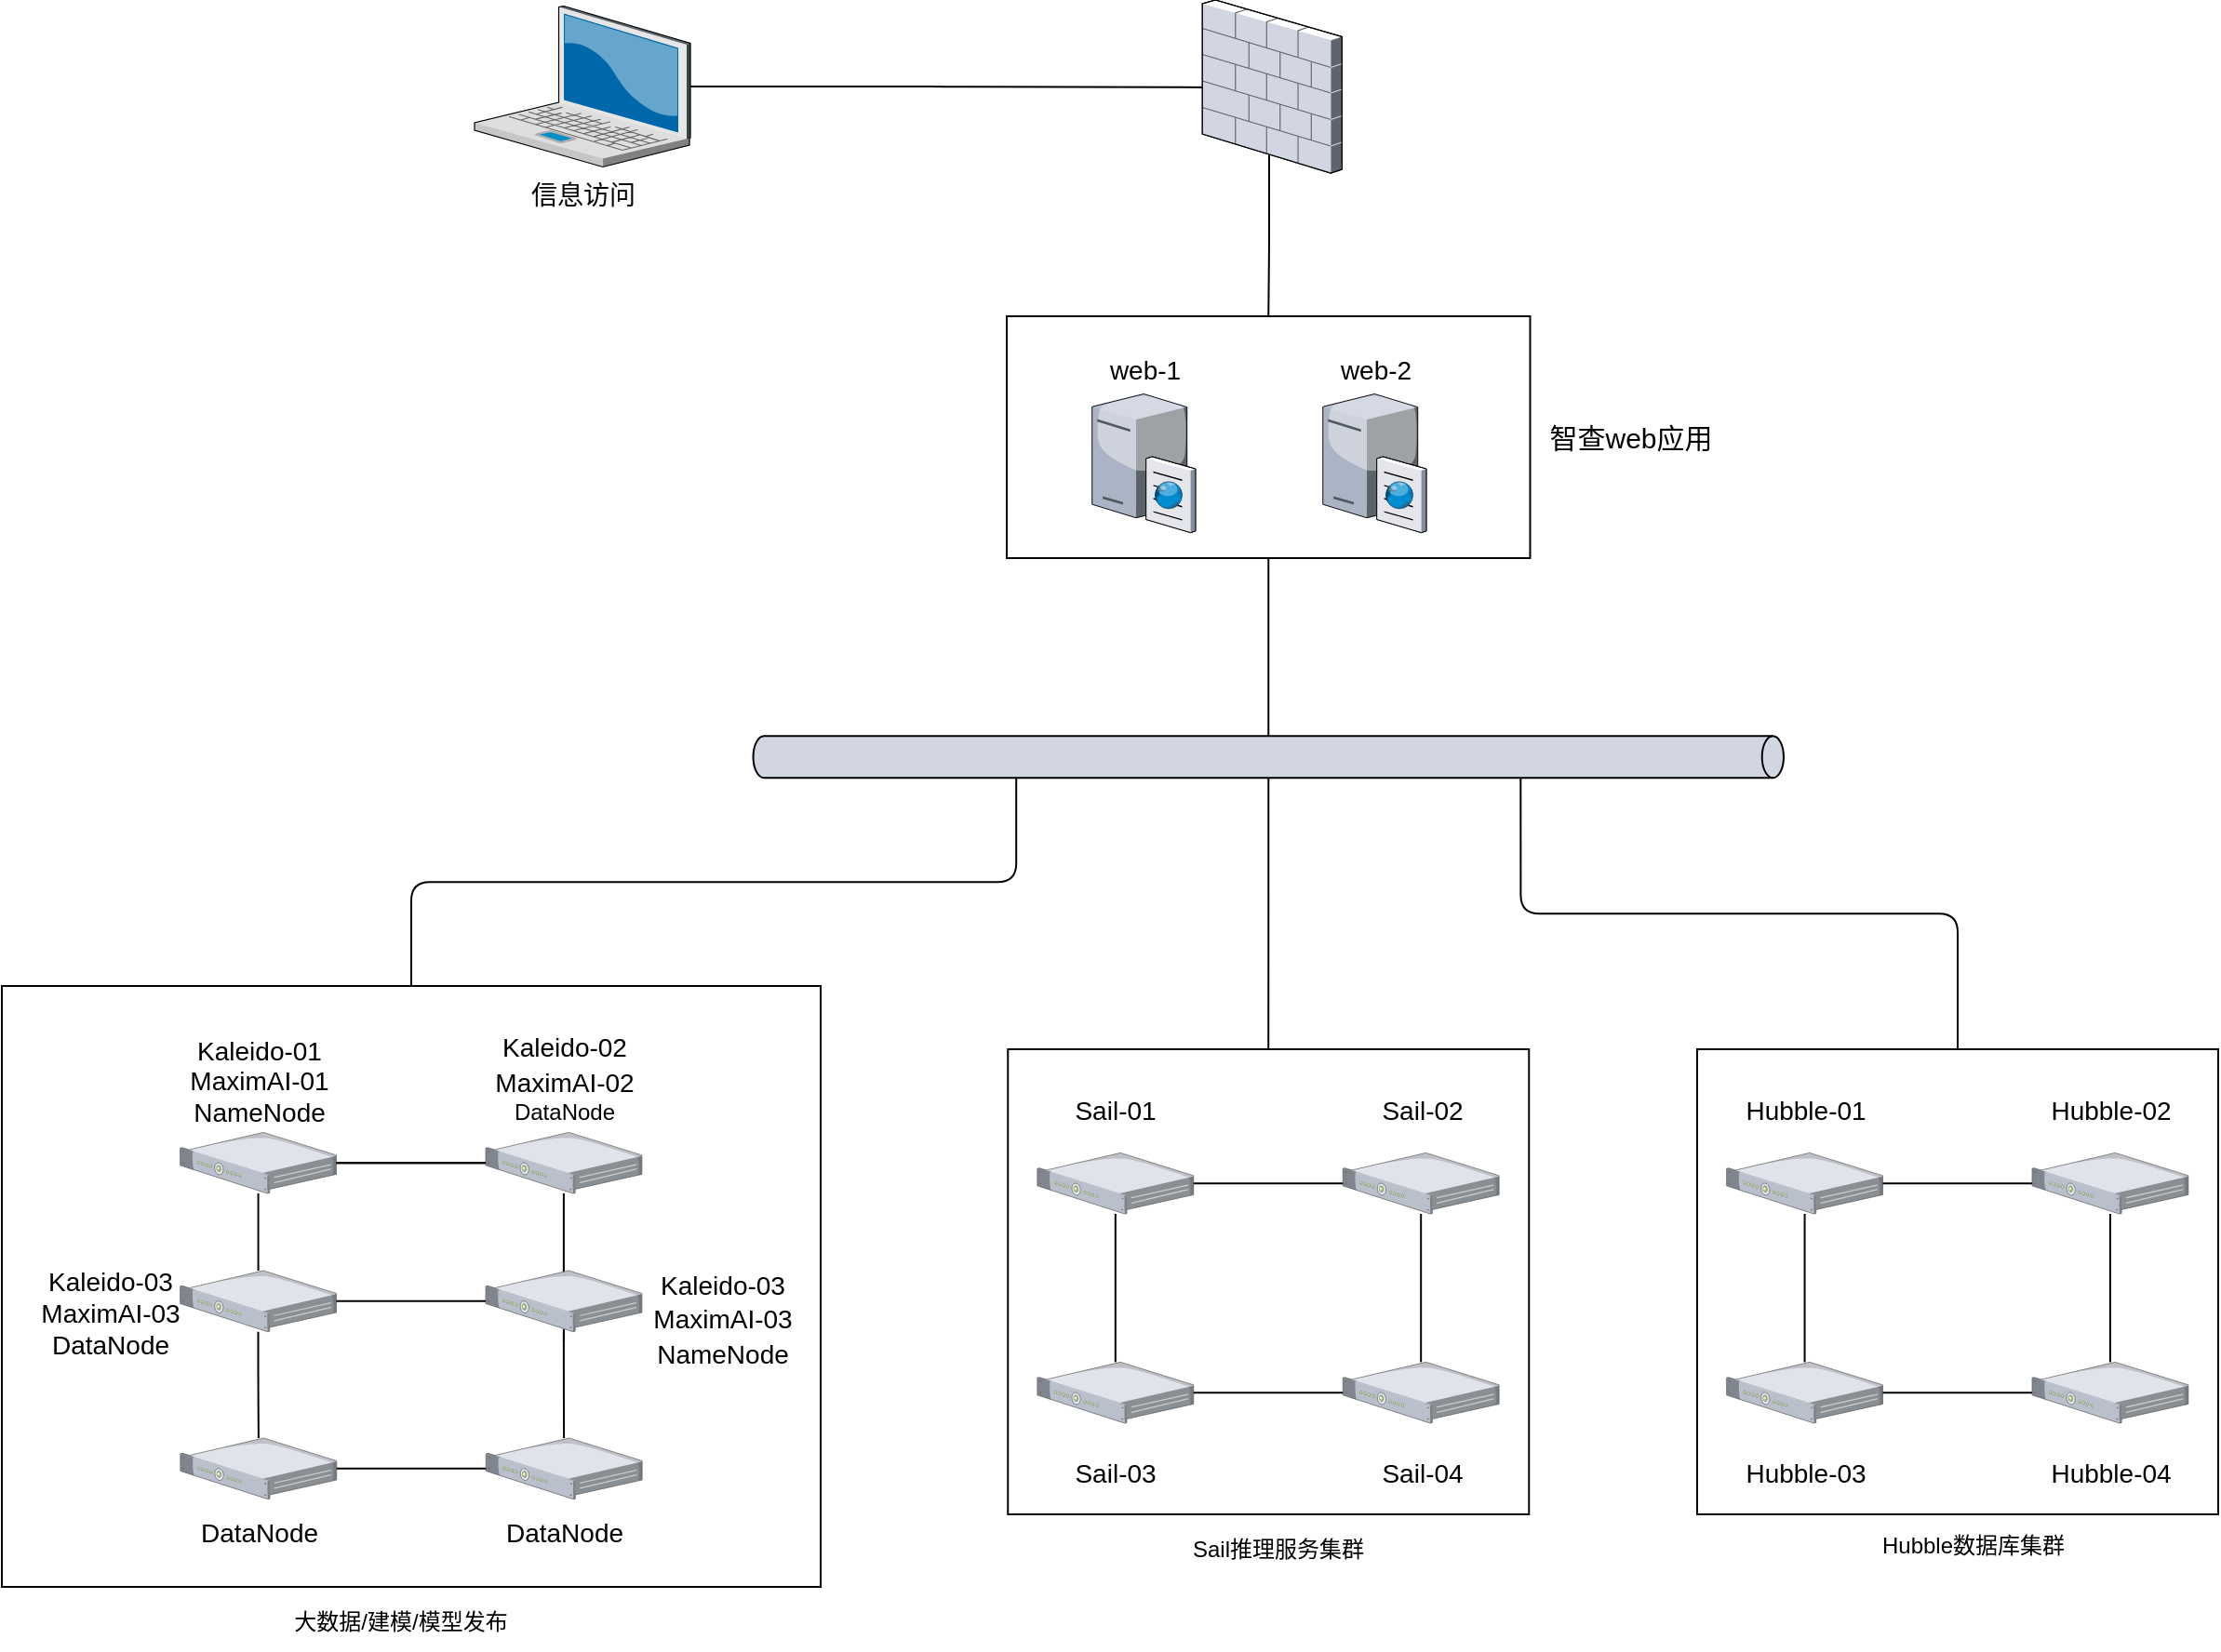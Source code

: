 <mxfile version="16.6.3" type="github">
  <diagram name="Page-1" id="e3a06f82-3646-2815-327d-82caf3d4e204">
    <mxGraphModel dx="1406" dy="755" grid="0" gridSize="10" guides="1" tooltips="1" connect="1" arrows="1" fold="1" page="1" pageScale="1.5" pageWidth="1169" pageHeight="826" background="none" math="0" shadow="0">
      <root>
        <mxCell id="0" style=";html=1;" />
        <mxCell id="1" style=";html=1;" parent="0" />
        <mxCell id="W6fJpK6H0EL8F6D3os2s-2" style="edgeStyle=orthogonalEdgeStyle;orthogonalLoop=1;jettySize=auto;html=1;entryX=0.08;entryY=0.505;entryDx=0;entryDy=0;entryPerimeter=0;endArrow=none;endFill=0;" parent="1" source="6a7d8f32e03d9370-2" target="6a7d8f32e03d9370-17" edge="1">
          <mxGeometry relative="1" as="geometry" />
        </mxCell>
        <mxCell id="6a7d8f32e03d9370-2" value="信息访问" style="verticalLabelPosition=bottom;aspect=fixed;html=1;verticalAlign=top;strokeColor=none;shape=mxgraph.citrix.laptop_2;fontSize=14;" parent="1" vertex="1">
          <mxGeometry x="364.0" y="73.25" width="116" height="86.5" as="geometry" />
        </mxCell>
        <mxCell id="W6fJpK6H0EL8F6D3os2s-1" value="" style="edgeStyle=orthogonalEdgeStyle;orthogonalLoop=1;jettySize=auto;html=1;entryX=0.5;entryY=0;entryDx=0;entryDy=0;endArrow=none;endFill=0;exitX=0.478;exitY=0.753;exitDx=0;exitDy=0;exitPerimeter=0;" parent="1" source="6a7d8f32e03d9370-17" target="TddsiLiBOiZgONE5JxTx-70" edge="1">
          <mxGeometry relative="1" as="geometry" />
        </mxCell>
        <mxCell id="6a7d8f32e03d9370-17" value="" style="verticalLabelPosition=bottom;aspect=fixed;html=1;verticalAlign=top;strokeColor=none;shape=mxgraph.citrix.firewall;fontSize=14;" parent="1" vertex="1">
          <mxGeometry x="755.13" y="70" width="75" height="93" as="geometry" />
        </mxCell>
        <mxCell id="W6fJpK6H0EL8F6D3os2s-14" style="edgeStyle=orthogonalEdgeStyle;orthogonalLoop=1;jettySize=auto;html=1;fontFamily=Helvetica;endArrow=none;endFill=0;" parent="1" source="TddsiLiBOiZgONE5JxTx-21" target="TddsiLiBOiZgONE5JxTx-50" edge="1">
          <mxGeometry relative="1" as="geometry" />
        </mxCell>
        <mxCell id="W6fJpK6H0EL8F6D3os2s-15" style="edgeStyle=orthogonalEdgeStyle;orthogonalLoop=1;jettySize=auto;html=1;exitX=1;exitY=0;exitDx=0;exitDy=412.401;exitPerimeter=0;entryX=0.5;entryY=0;entryDx=0;entryDy=0;fontFamily=Helvetica;endArrow=none;endFill=0;" parent="1" source="TddsiLiBOiZgONE5JxTx-21" target="TddsiLiBOiZgONE5JxTx-60" edge="1">
          <mxGeometry relative="1" as="geometry" />
        </mxCell>
        <mxCell id="W6fJpK6H0EL8F6D3os2s-16" style="edgeStyle=orthogonalEdgeStyle;orthogonalLoop=1;jettySize=auto;html=1;exitX=1;exitY=0;exitDx=0;exitDy=141.349;exitPerimeter=0;fontFamily=Helvetica;endArrow=none;endFill=0;" parent="1" source="TddsiLiBOiZgONE5JxTx-21" target="TddsiLiBOiZgONE5JxTx-33" edge="1">
          <mxGeometry relative="1" as="geometry" />
        </mxCell>
        <mxCell id="TddsiLiBOiZgONE5JxTx-21" value="" style="shape=cylinder3;whiteSpace=wrap;html=1;boundedLbl=1;backgroundOutline=1;size=5.824;rotation=90;labelBackgroundColor=none;fillColor=#d2d6e2;" parent="1" vertex="1">
          <mxGeometry x="779.38" y="200" width="22.5" height="553.75" as="geometry" />
        </mxCell>
        <mxCell id="TddsiLiBOiZgONE5JxTx-48" value="" style="group;" parent="1" vertex="1" connectable="0">
          <mxGeometry x="1021" y="634" width="280" height="250" as="geometry" />
        </mxCell>
        <mxCell id="TddsiLiBOiZgONE5JxTx-33" value="" style="whiteSpace=wrap;html=1;" parent="TddsiLiBOiZgONE5JxTx-48" vertex="1">
          <mxGeometry width="280" height="250" as="geometry" />
        </mxCell>
        <mxCell id="TddsiLiBOiZgONE5JxTx-34" value="&lt;p class=&quot;MsoNormal&quot;&gt;&lt;span style=&quot;font-size: 10.5pt&quot;&gt;Hubble-01&lt;/span&gt;&lt;/p&gt;" style="verticalLabelPosition=top;aspect=fixed;html=1;verticalAlign=bottom;strokeColor=none;align=center;outlineConnect=0;shape=mxgraph.citrix.1u_2u_server;labelPosition=center;" parent="TddsiLiBOiZgONE5JxTx-48" vertex="1">
          <mxGeometry x="15.822" y="55.691" width="83.925" height="32.813" as="geometry" />
        </mxCell>
        <mxCell id="TddsiLiBOiZgONE5JxTx-35" value="&lt;p class=&quot;MsoNormal&quot;&gt;&lt;span style=&quot;font-size: 10.5pt&quot;&gt;Hubble-02&lt;/span&gt;&lt;/p&gt;" style="verticalLabelPosition=top;aspect=fixed;html=1;verticalAlign=bottom;strokeColor=none;align=center;outlineConnect=0;shape=mxgraph.citrix.1u_2u_server;labelPosition=center;" parent="TddsiLiBOiZgONE5JxTx-48" vertex="1">
          <mxGeometry x="179.999" y="55.691" width="83.925" height="32.813" as="geometry" />
        </mxCell>
        <mxCell id="TddsiLiBOiZgONE5JxTx-36" value="" style="edgeStyle=orthogonalEdgeStyle;orthogonalLoop=1;jettySize=auto;html=1;endArrow=none;endFill=0;" parent="TddsiLiBOiZgONE5JxTx-48" source="TddsiLiBOiZgONE5JxTx-34" target="TddsiLiBOiZgONE5JxTx-35" edge="1">
          <mxGeometry relative="1" as="geometry" />
        </mxCell>
        <mxCell id="TddsiLiBOiZgONE5JxTx-37" value="&lt;p class=&quot;MsoNormal&quot;&gt;&lt;span style=&quot;font-size: 10.5pt&quot;&gt;Hubble-03&lt;/span&gt;&lt;/p&gt;" style="verticalLabelPosition=bottom;aspect=fixed;html=1;verticalAlign=top;strokeColor=none;align=center;outlineConnect=0;shape=mxgraph.citrix.1u_2u_server;" parent="TddsiLiBOiZgONE5JxTx-48" vertex="1">
          <mxGeometry x="15.822" y="168.184" width="83.925" height="32.813" as="geometry" />
        </mxCell>
        <mxCell id="TddsiLiBOiZgONE5JxTx-38" value="&lt;p class=&quot;MsoNormal&quot;&gt;&lt;span style=&quot;font-size: 10.5pt&quot;&gt;Hubble-04&lt;/span&gt;&lt;/p&gt;" style="verticalLabelPosition=bottom;aspect=fixed;html=1;verticalAlign=top;strokeColor=none;align=center;outlineConnect=0;shape=mxgraph.citrix.1u_2u_server;" parent="TddsiLiBOiZgONE5JxTx-48" vertex="1">
          <mxGeometry x="179.999" y="168.184" width="83.925" height="32.813" as="geometry" />
        </mxCell>
        <mxCell id="TddsiLiBOiZgONE5JxTx-39" value="" style="edgeStyle=orthogonalEdgeStyle;orthogonalLoop=1;jettySize=auto;html=1;endArrow=none;endFill=0;" parent="TddsiLiBOiZgONE5JxTx-48" source="TddsiLiBOiZgONE5JxTx-35" target="TddsiLiBOiZgONE5JxTx-38" edge="1">
          <mxGeometry relative="1" as="geometry" />
        </mxCell>
        <mxCell id="TddsiLiBOiZgONE5JxTx-40" value="" style="edgeStyle=orthogonalEdgeStyle;orthogonalLoop=1;jettySize=auto;html=1;endArrow=none;endFill=0;" parent="TddsiLiBOiZgONE5JxTx-48" source="TddsiLiBOiZgONE5JxTx-37" target="TddsiLiBOiZgONE5JxTx-38" edge="1">
          <mxGeometry relative="1" as="geometry" />
        </mxCell>
        <mxCell id="TddsiLiBOiZgONE5JxTx-45" value="" style="edgeStyle=orthogonalEdgeStyle;orthogonalLoop=1;jettySize=auto;html=1;endArrow=none;endFill=0;" parent="TddsiLiBOiZgONE5JxTx-48" source="TddsiLiBOiZgONE5JxTx-34" target="TddsiLiBOiZgONE5JxTx-37" edge="1">
          <mxGeometry relative="1" as="geometry" />
        </mxCell>
        <mxCell id="TddsiLiBOiZgONE5JxTx-49" value="" style="group;" parent="1" vertex="1" connectable="0">
          <mxGeometry x="650.63" y="634" width="280" height="250" as="geometry" />
        </mxCell>
        <mxCell id="TddsiLiBOiZgONE5JxTx-50" value="" style="whiteSpace=wrap;html=1;" parent="TddsiLiBOiZgONE5JxTx-49" vertex="1">
          <mxGeometry width="280" height="250" as="geometry" />
        </mxCell>
        <mxCell id="TddsiLiBOiZgONE5JxTx-51" value="&lt;p class=&quot;MsoNormal&quot;&gt;&lt;span style=&quot;font-size: 10.5pt&quot;&gt;Sail&lt;/span&gt;&lt;span style=&quot;font-size: 10.5pt&quot;&gt;-01&lt;/span&gt;&lt;/p&gt;" style="verticalLabelPosition=top;aspect=fixed;html=1;verticalAlign=bottom;strokeColor=none;align=center;outlineConnect=0;shape=mxgraph.citrix.1u_2u_server;labelPosition=center;" parent="TddsiLiBOiZgONE5JxTx-49" vertex="1">
          <mxGeometry x="15.822" y="55.691" width="83.925" height="32.813" as="geometry" />
        </mxCell>
        <mxCell id="TddsiLiBOiZgONE5JxTx-52" value="&lt;p class=&quot;MsoNormal&quot;&gt;&lt;span style=&quot;font-size: 10.5pt&quot;&gt;Sail&lt;/span&gt;&lt;span style=&quot;font-size: 10.5pt&quot;&gt;-02&lt;/span&gt;&lt;/p&gt;" style="verticalLabelPosition=top;aspect=fixed;html=1;verticalAlign=bottom;strokeColor=none;align=center;outlineConnect=0;shape=mxgraph.citrix.1u_2u_server;labelPosition=center;" parent="TddsiLiBOiZgONE5JxTx-49" vertex="1">
          <mxGeometry x="179.999" y="55.691" width="83.925" height="32.813" as="geometry" />
        </mxCell>
        <mxCell id="TddsiLiBOiZgONE5JxTx-53" value="" style="edgeStyle=orthogonalEdgeStyle;orthogonalLoop=1;jettySize=auto;html=1;endArrow=none;endFill=0;" parent="TddsiLiBOiZgONE5JxTx-49" source="TddsiLiBOiZgONE5JxTx-51" target="TddsiLiBOiZgONE5JxTx-52" edge="1">
          <mxGeometry relative="1" as="geometry" />
        </mxCell>
        <mxCell id="TddsiLiBOiZgONE5JxTx-54" value="&lt;p class=&quot;MsoNormal&quot;&gt;&lt;span style=&quot;font-size: 10.5pt&quot;&gt;Sail&lt;/span&gt;&lt;span style=&quot;font-size: 10.5pt&quot;&gt;-03&lt;/span&gt;&lt;/p&gt;" style="verticalLabelPosition=bottom;aspect=fixed;html=1;verticalAlign=top;strokeColor=none;align=center;outlineConnect=0;shape=mxgraph.citrix.1u_2u_server;" parent="TddsiLiBOiZgONE5JxTx-49" vertex="1">
          <mxGeometry x="15.822" y="168.184" width="83.925" height="32.813" as="geometry" />
        </mxCell>
        <mxCell id="TddsiLiBOiZgONE5JxTx-55" value="&lt;p class=&quot;MsoNormal&quot;&gt;&lt;span style=&quot;font-size: 10.5pt&quot;&gt;Sail&lt;/span&gt;&lt;span style=&quot;font-size: 10.5pt&quot;&gt;-04&lt;/span&gt;&lt;/p&gt;" style="verticalLabelPosition=bottom;aspect=fixed;html=1;verticalAlign=top;strokeColor=none;align=center;outlineConnect=0;shape=mxgraph.citrix.1u_2u_server;" parent="TddsiLiBOiZgONE5JxTx-49" vertex="1">
          <mxGeometry x="179.999" y="168.184" width="83.925" height="32.813" as="geometry" />
        </mxCell>
        <mxCell id="TddsiLiBOiZgONE5JxTx-56" value="" style="edgeStyle=orthogonalEdgeStyle;orthogonalLoop=1;jettySize=auto;html=1;endArrow=none;endFill=0;" parent="TddsiLiBOiZgONE5JxTx-49" source="TddsiLiBOiZgONE5JxTx-52" target="TddsiLiBOiZgONE5JxTx-55" edge="1">
          <mxGeometry relative="1" as="geometry" />
        </mxCell>
        <mxCell id="TddsiLiBOiZgONE5JxTx-57" value="" style="edgeStyle=orthogonalEdgeStyle;orthogonalLoop=1;jettySize=auto;html=1;endArrow=none;endFill=0;" parent="TddsiLiBOiZgONE5JxTx-49" source="TddsiLiBOiZgONE5JxTx-54" target="TddsiLiBOiZgONE5JxTx-55" edge="1">
          <mxGeometry relative="1" as="geometry" />
        </mxCell>
        <mxCell id="TddsiLiBOiZgONE5JxTx-58" value="" style="edgeStyle=orthogonalEdgeStyle;orthogonalLoop=1;jettySize=auto;html=1;endArrow=none;endFill=0;" parent="TddsiLiBOiZgONE5JxTx-49" source="TddsiLiBOiZgONE5JxTx-51" target="TddsiLiBOiZgONE5JxTx-54" edge="1">
          <mxGeometry relative="1" as="geometry" />
        </mxCell>
        <mxCell id="TddsiLiBOiZgONE5JxTx-75" value="" style="group;" parent="1" vertex="1" connectable="0">
          <mxGeometry x="650" y="240" width="390" height="130" as="geometry" />
        </mxCell>
        <mxCell id="TddsiLiBOiZgONE5JxTx-70" value="" style="whiteSpace=wrap;html=1;" parent="TddsiLiBOiZgONE5JxTx-75" vertex="1">
          <mxGeometry width="281.25" height="130" as="geometry" />
        </mxCell>
        <mxCell id="6a7d8f32e03d9370-15" value="web-1" style="verticalLabelPosition=top;aspect=fixed;html=1;verticalAlign=bottom;strokeColor=none;shape=mxgraph.citrix.cache_server;fontSize=14;labelPosition=center;align=center;" parent="TddsiLiBOiZgONE5JxTx-75" vertex="1">
          <mxGeometry x="45.866" y="40" width="55.48" height="76.19" as="geometry" />
        </mxCell>
        <mxCell id="TddsiLiBOiZgONE5JxTx-1" value="web-2" style="verticalLabelPosition=top;aspect=fixed;html=1;verticalAlign=bottom;strokeColor=none;shape=mxgraph.citrix.cache_server;fontSize=14;labelPosition=center;align=center;" parent="TddsiLiBOiZgONE5JxTx-75" vertex="1">
          <mxGeometry x="169.875" y="40" width="55.48" height="76.19" as="geometry" />
        </mxCell>
        <mxCell id="TddsiLiBOiZgONE5JxTx-74" value="&lt;font style=&quot;font-size: 15px&quot;&gt;智查web应用&lt;/font&gt;" style="text;html=1;strokeColor=none;fillColor=none;align=center;verticalAlign=middle;whiteSpace=wrap;" parent="TddsiLiBOiZgONE5JxTx-75" vertex="1">
          <mxGeometry x="281.25" y="30" width="108.75" height="70" as="geometry" />
        </mxCell>
        <mxCell id="W6fJpK6H0EL8F6D3os2s-13" style="edgeStyle=orthogonalEdgeStyle;orthogonalLoop=1;jettySize=auto;html=1;fontFamily=Helvetica;endArrow=none;endFill=0;" parent="1" source="TddsiLiBOiZgONE5JxTx-70" target="TddsiLiBOiZgONE5JxTx-21" edge="1">
          <mxGeometry relative="1" as="geometry" />
        </mxCell>
        <mxCell id="W6fJpK6H0EL8F6D3os2s-18" value="Sail推理服务集群" style="text;html=1;strokeColor=none;fillColor=none;align=center;verticalAlign=middle;whiteSpace=wrap;rounded=0;labelBackgroundColor=none;" parent="1" vertex="1">
          <mxGeometry x="747" y="888" width="98.37" height="30" as="geometry" />
        </mxCell>
        <mxCell id="W6fJpK6H0EL8F6D3os2s-19" value="Hubble数据库集群" style="text;html=1;strokeColor=none;fillColor=none;align=center;verticalAlign=middle;whiteSpace=wrap;rounded=0;labelBackgroundColor=none;" parent="1" vertex="1">
          <mxGeometry x="1106" y="886" width="127" height="30" as="geometry" />
        </mxCell>
        <mxCell id="W6fJpK6H0EL8F6D3os2s-20" value="大数据/建模/模型发布" style="text;html=1;strokeColor=none;fillColor=none;align=center;verticalAlign=middle;whiteSpace=wrap;rounded=0;labelBackgroundColor=none;" parent="1" vertex="1">
          <mxGeometry x="227" y="927" width="195" height="30" as="geometry" />
        </mxCell>
        <mxCell id="TddsiLiBOiZgONE5JxTx-60" value="" style="whiteSpace=wrap;html=1;" parent="1" vertex="1">
          <mxGeometry x="110" y="600" width="440" height="323" as="geometry" />
        </mxCell>
        <mxCell id="TddsiLiBOiZgONE5JxTx-61" value="&lt;p&gt;&lt;span style=&quot;font-weight: normal&quot;&gt;&lt;span style=&quot;font-size: 10.5pt&quot;&gt;Kaleido-01&lt;br&gt;&lt;/span&gt;&lt;/span&gt;&lt;span style=&quot;font-weight: normal&quot;&gt;&lt;span style=&quot;font-size: 10.5pt&quot;&gt;MaximAI-01&lt;br&gt;&lt;/span&gt;&lt;/span&gt;&lt;span style=&quot;font-size: 14px&quot;&gt;NameNode&lt;/span&gt;&lt;/p&gt;" style="verticalLabelPosition=top;aspect=fixed;html=1;verticalAlign=bottom;strokeColor=none;align=center;outlineConnect=0;shape=mxgraph.citrix.1u_2u_server;labelPosition=center;spacing=-10;" parent="1" vertex="1">
          <mxGeometry x="205.822" y="678.691" width="83.925" height="32.813" as="geometry" />
        </mxCell>
        <mxCell id="TddsiLiBOiZgONE5JxTx-62" value="&lt;p style=&quot;line-height: 1.3&quot;&gt;&lt;span style=&quot;font-weight: normal&quot;&gt;&lt;span style=&quot;font-size: 10.5pt&quot;&gt;Kaleido-02&lt;br&gt;&lt;/span&gt;&lt;/span&gt;&lt;span style=&quot;font-weight: normal&quot;&gt;&lt;span style=&quot;font-size: 10.5pt&quot;&gt;MaximAI-02&lt;br&gt;&lt;/span&gt;&lt;/span&gt;&lt;font face=&quot;Helvetica&quot; style=&quot;line-height: 1&quot;&gt;DataNode&lt;/font&gt;&lt;/p&gt;" style="verticalLabelPosition=top;aspect=fixed;html=1;verticalAlign=bottom;strokeColor=none;align=center;outlineConnect=0;shape=mxgraph.citrix.1u_2u_server;labelPosition=center;spacingTop=0;spacing=-10;" parent="1" vertex="1">
          <mxGeometry x="369.999" y="678.691" width="83.925" height="32.813" as="geometry" />
        </mxCell>
        <mxCell id="W6fJpK6H0EL8F6D3os2s-8" value="" style="edgeStyle=orthogonalEdgeStyle;orthogonalLoop=1;jettySize=auto;html=1;fontFamily=Helvetica;endArrow=none;endFill=0;" parent="1" source="TddsiLiBOiZgONE5JxTx-61" target="TddsiLiBOiZgONE5JxTx-62" edge="1">
          <mxGeometry relative="1" as="geometry" />
        </mxCell>
        <mxCell id="TddsiLiBOiZgONE5JxTx-63" value="" style="edgeStyle=orthogonalEdgeStyle;orthogonalLoop=1;jettySize=auto;html=1;endArrow=none;endFill=0;" parent="1" source="TddsiLiBOiZgONE5JxTx-61" target="TddsiLiBOiZgONE5JxTx-62" edge="1">
          <mxGeometry relative="1" as="geometry" />
        </mxCell>
        <mxCell id="TddsiLiBOiZgONE5JxTx-64" value="&lt;p&gt;&lt;span style=&quot;font-weight: normal&quot;&gt;&lt;span style=&quot;font-size: 10.5pt&quot;&gt;Kaleido-03&lt;br&gt;&lt;/span&gt;&lt;/span&gt;&lt;span style=&quot;font-weight: normal&quot;&gt;&lt;span style=&quot;font-size: 10.5pt&quot;&gt;MaximAI-03&lt;br&gt;&lt;/span&gt;&lt;/span&gt;&lt;span style=&quot;font-size: 14px&quot;&gt;DataNode&lt;/span&gt;&lt;/p&gt;" style="verticalLabelPosition=bottom;aspect=fixed;html=1;verticalAlign=top;strokeColor=none;align=center;outlineConnect=0;shape=mxgraph.citrix.1u_2u_server;spacing=0;labelPosition=left;spacingRight=0;spacingBottom=0;spacingLeft=9;spacingTop=-52;" parent="1" vertex="1">
          <mxGeometry x="205.822" y="753.004" width="83.925" height="32.813" as="geometry" />
        </mxCell>
        <mxCell id="TddsiLiBOiZgONE5JxTx-66" value="" style="edgeStyle=orthogonalEdgeStyle;orthogonalLoop=1;jettySize=auto;html=1;endArrow=none;endFill=0;" parent="1" source="TddsiLiBOiZgONE5JxTx-62" edge="1">
          <mxGeometry relative="1" as="geometry">
            <mxPoint x="411.961" y="791.184" as="targetPoint" />
          </mxGeometry>
        </mxCell>
        <mxCell id="TddsiLiBOiZgONE5JxTx-68" value="" style="edgeStyle=orthogonalEdgeStyle;orthogonalLoop=1;jettySize=auto;html=1;endArrow=none;endFill=0;" parent="1" source="TddsiLiBOiZgONE5JxTx-61" target="TddsiLiBOiZgONE5JxTx-64" edge="1">
          <mxGeometry relative="1" as="geometry" />
        </mxCell>
        <mxCell id="W6fJpK6H0EL8F6D3os2s-3" value="&lt;p style=&quot;line-height: 1.3&quot;&gt;&lt;span style=&quot;font-weight: normal&quot;&gt;&lt;span style=&quot;font-size: 10.5pt&quot;&gt;Kaleido-03&lt;br&gt;&lt;/span&gt;&lt;/span&gt;&lt;span style=&quot;font-weight: normal&quot;&gt;&lt;span style=&quot;font-size: 10.5pt&quot;&gt;MaximAI-03&lt;br&gt;&lt;/span&gt;&lt;/span&gt;&lt;span style=&quot;font-size: 14px&quot;&gt;NameNode&lt;/span&gt;&lt;br&gt;&lt;/p&gt;" style="verticalLabelPosition=middle;aspect=fixed;html=1;verticalAlign=middle;strokeColor=none;align=center;outlineConnect=0;shape=mxgraph.citrix.1u_2u_server;spacing=0;spacingTop=20;spacingRight=0;spacingLeft=3;labelPosition=right;" parent="1" vertex="1">
          <mxGeometry x="370.002" y="753.004" width="83.925" height="32.813" as="geometry" />
        </mxCell>
        <mxCell id="W6fJpK6H0EL8F6D3os2s-6" value="" style="edgeStyle=orthogonalEdgeStyle;orthogonalLoop=1;jettySize=auto;html=1;fontFamily=Helvetica;endArrow=none;endFill=0;" parent="1" source="TddsiLiBOiZgONE5JxTx-64" target="W6fJpK6H0EL8F6D3os2s-3" edge="1">
          <mxGeometry relative="1" as="geometry" />
        </mxCell>
        <mxCell id="W6fJpK6H0EL8F6D3os2s-4" value="&lt;pre style=&quot;line-height: 1.3&quot;&gt;&lt;span style=&quot;font-family: &amp;#34;helvetica&amp;#34; ; font-size: 14px ; text-align: left&quot;&gt;DataNode&lt;/span&gt;&lt;br&gt;&lt;/pre&gt;" style="verticalLabelPosition=bottom;aspect=fixed;html=1;verticalAlign=top;strokeColor=none;align=center;outlineConnect=0;shape=mxgraph.citrix.1u_2u_server;spacing=-8;" parent="1" vertex="1">
          <mxGeometry x="205.952" y="843.004" width="83.925" height="32.813" as="geometry" />
        </mxCell>
        <mxCell id="W6fJpK6H0EL8F6D3os2s-9" value="" style="edgeStyle=orthogonalEdgeStyle;orthogonalLoop=1;jettySize=auto;html=1;fontFamily=Helvetica;endArrow=none;endFill=0;" parent="1" source="TddsiLiBOiZgONE5JxTx-64" target="W6fJpK6H0EL8F6D3os2s-4" edge="1">
          <mxGeometry relative="1" as="geometry" />
        </mxCell>
        <mxCell id="W6fJpK6H0EL8F6D3os2s-7" value="&lt;pre style=&quot;line-height: 1.3&quot;&gt;&lt;span style=&quot;font-family: &amp;#34;helvetica&amp;#34; ; font-size: 14px ; text-align: left&quot;&gt;DataNode&lt;/span&gt;&lt;br&gt;&lt;/pre&gt;" style="verticalLabelPosition=bottom;aspect=fixed;html=1;verticalAlign=top;strokeColor=none;align=center;outlineConnect=0;shape=mxgraph.citrix.1u_2u_server;spacing=-8;" parent="1" vertex="1">
          <mxGeometry x="370.132" y="843.004" width="83.925" height="32.813" as="geometry" />
        </mxCell>
        <mxCell id="W6fJpK6H0EL8F6D3os2s-10" value="" style="edgeStyle=orthogonalEdgeStyle;orthogonalLoop=1;jettySize=auto;html=1;fontFamily=Helvetica;endArrow=none;endFill=0;" parent="1" source="W6fJpK6H0EL8F6D3os2s-3" target="W6fJpK6H0EL8F6D3os2s-7" edge="1">
          <mxGeometry relative="1" as="geometry" />
        </mxCell>
        <mxCell id="W6fJpK6H0EL8F6D3os2s-11" value="" style="edgeStyle=orthogonalEdgeStyle;orthogonalLoop=1;jettySize=auto;html=1;fontFamily=Helvetica;endArrow=none;endFill=0;" parent="1" source="W6fJpK6H0EL8F6D3os2s-4" target="W6fJpK6H0EL8F6D3os2s-7" edge="1">
          <mxGeometry relative="1" as="geometry" />
        </mxCell>
      </root>
    </mxGraphModel>
  </diagram>
</mxfile>
